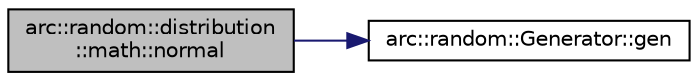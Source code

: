 digraph "arc::random::distribution::math::normal"
{
  bgcolor="transparent";
  edge [fontname="Helvetica",fontsize="10",labelfontname="Helvetica",labelfontsize="10"];
  node [fontname="Helvetica",fontsize="10",shape=record];
  rankdir="LR";
  Node5 [label="arc::random::distribution\l::math::normal",height=0.2,width=0.4,color="black", fillcolor="grey75", style="filled", fontcolor="black"];
  Node5 -> Node6 [color="midnightblue",fontsize="10",style="solid",fontname="Helvetica"];
  Node6 [label="arc::random::Generator::gen",height=0.2,width=0.4,color="black",URL="$classarc_1_1random_1_1_generator.html#a97bd3a4fd637ff97659ab94af9307ca8",tooltip="Generate a random double between zero and unity. "];
}
